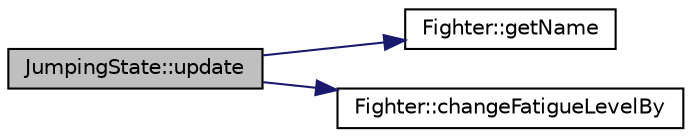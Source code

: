 digraph "JumpingState::update"
{
  edge [fontname="Helvetica",fontsize="10",labelfontname="Helvetica",labelfontsize="10"];
  node [fontname="Helvetica",fontsize="10",shape=record];
  rankdir="LR";
  Node1 [label="JumpingState::update",height=0.2,width=0.4,color="black", fillcolor="grey75", style="filled", fontcolor="black"];
  Node1 -> Node2 [color="midnightblue",fontsize="10",style="solid",fontname="Helvetica"];
  Node2 [label="Fighter::getName",height=0.2,width=0.4,color="black", fillcolor="white", style="filled",URL="$classFighter.html#aea4a9cf98a672b2305d1147885b91c34"];
  Node1 -> Node3 [color="midnightblue",fontsize="10",style="solid",fontname="Helvetica"];
  Node3 [label="Fighter::changeFatigueLevelBy",height=0.2,width=0.4,color="black", fillcolor="white", style="filled",URL="$classFighter.html#aa9c08ec29097e326eab0ffd69db18b9c"];
}
